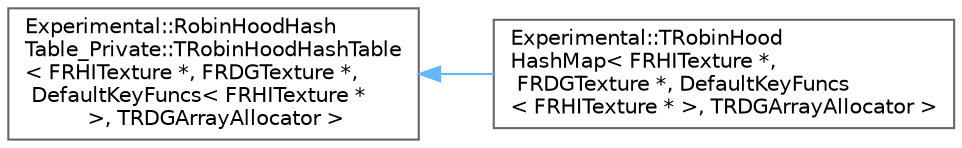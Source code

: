 digraph "Graphical Class Hierarchy"
{
 // INTERACTIVE_SVG=YES
 // LATEX_PDF_SIZE
  bgcolor="transparent";
  edge [fontname=Helvetica,fontsize=10,labelfontname=Helvetica,labelfontsize=10];
  node [fontname=Helvetica,fontsize=10,shape=box,height=0.2,width=0.4];
  rankdir="LR";
  Node0 [id="Node000000",label="Experimental::RobinHoodHash\lTable_Private::TRobinHoodHashTable\l\< FRHITexture *, FRDGTexture *,\l DefaultKeyFuncs\< FRHITexture *\l \>, TRDGArrayAllocator \>",height=0.2,width=0.4,color="grey40", fillcolor="white", style="filled",URL="$df/dee/classExperimental_1_1RobinHoodHashTable__Private_1_1TRobinHoodHashTable.html",tooltip=" "];
  Node0 -> Node1 [id="edge2994_Node000000_Node000001",dir="back",color="steelblue1",style="solid",tooltip=" "];
  Node1 [id="Node000001",label="Experimental::TRobinHood\lHashMap\< FRHITexture *,\l FRDGTexture *, DefaultKeyFuncs\l\< FRHITexture * \>, TRDGArrayAllocator \>",height=0.2,width=0.4,color="grey40", fillcolor="white", style="filled",URL="$d3/db4/classExperimental_1_1TRobinHoodHashMap.html",tooltip=" "];
}
